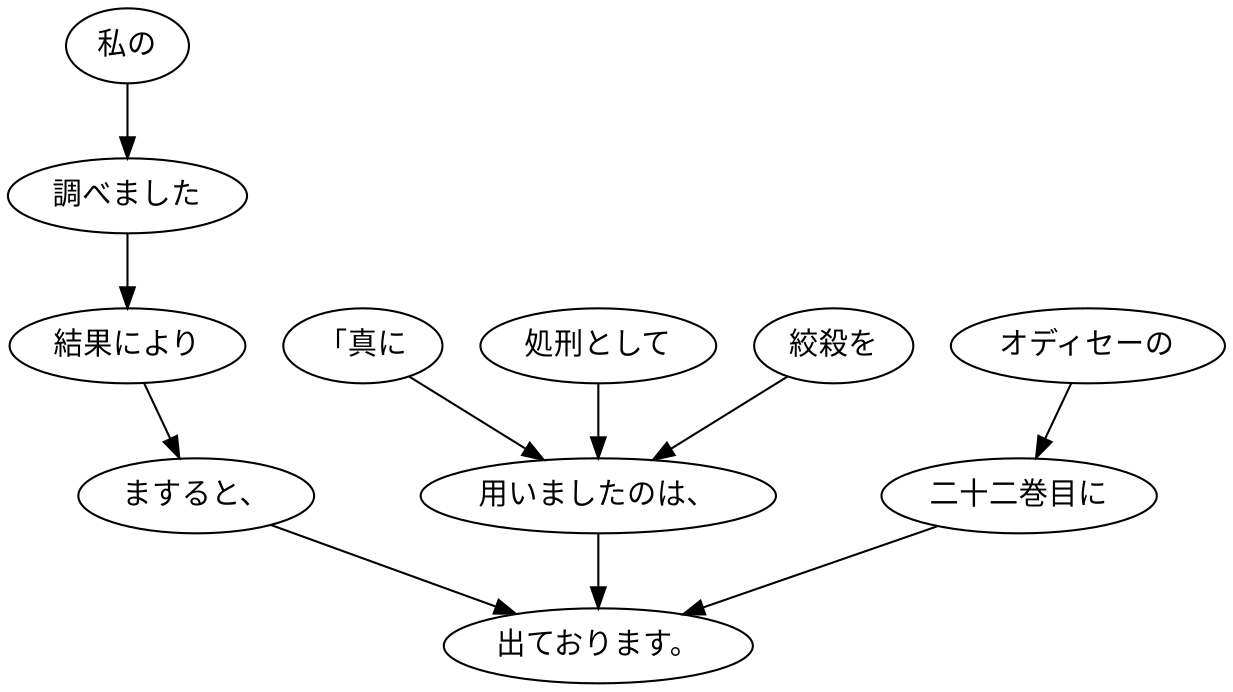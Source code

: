 digraph graph1501 {
	node0 [label="「真に"];
	node1 [label="処刑として"];
	node2 [label="絞殺を"];
	node3 [label="用いましたのは、"];
	node4 [label="私の"];
	node5 [label="調べました"];
	node6 [label="結果により"];
	node7 [label="ますると、"];
	node8 [label="オディセーの"];
	node9 [label="二十二巻目に"];
	node10 [label="出ております。"];
	node0 -> node3;
	node1 -> node3;
	node2 -> node3;
	node3 -> node10;
	node4 -> node5;
	node5 -> node6;
	node6 -> node7;
	node7 -> node10;
	node8 -> node9;
	node9 -> node10;
}
